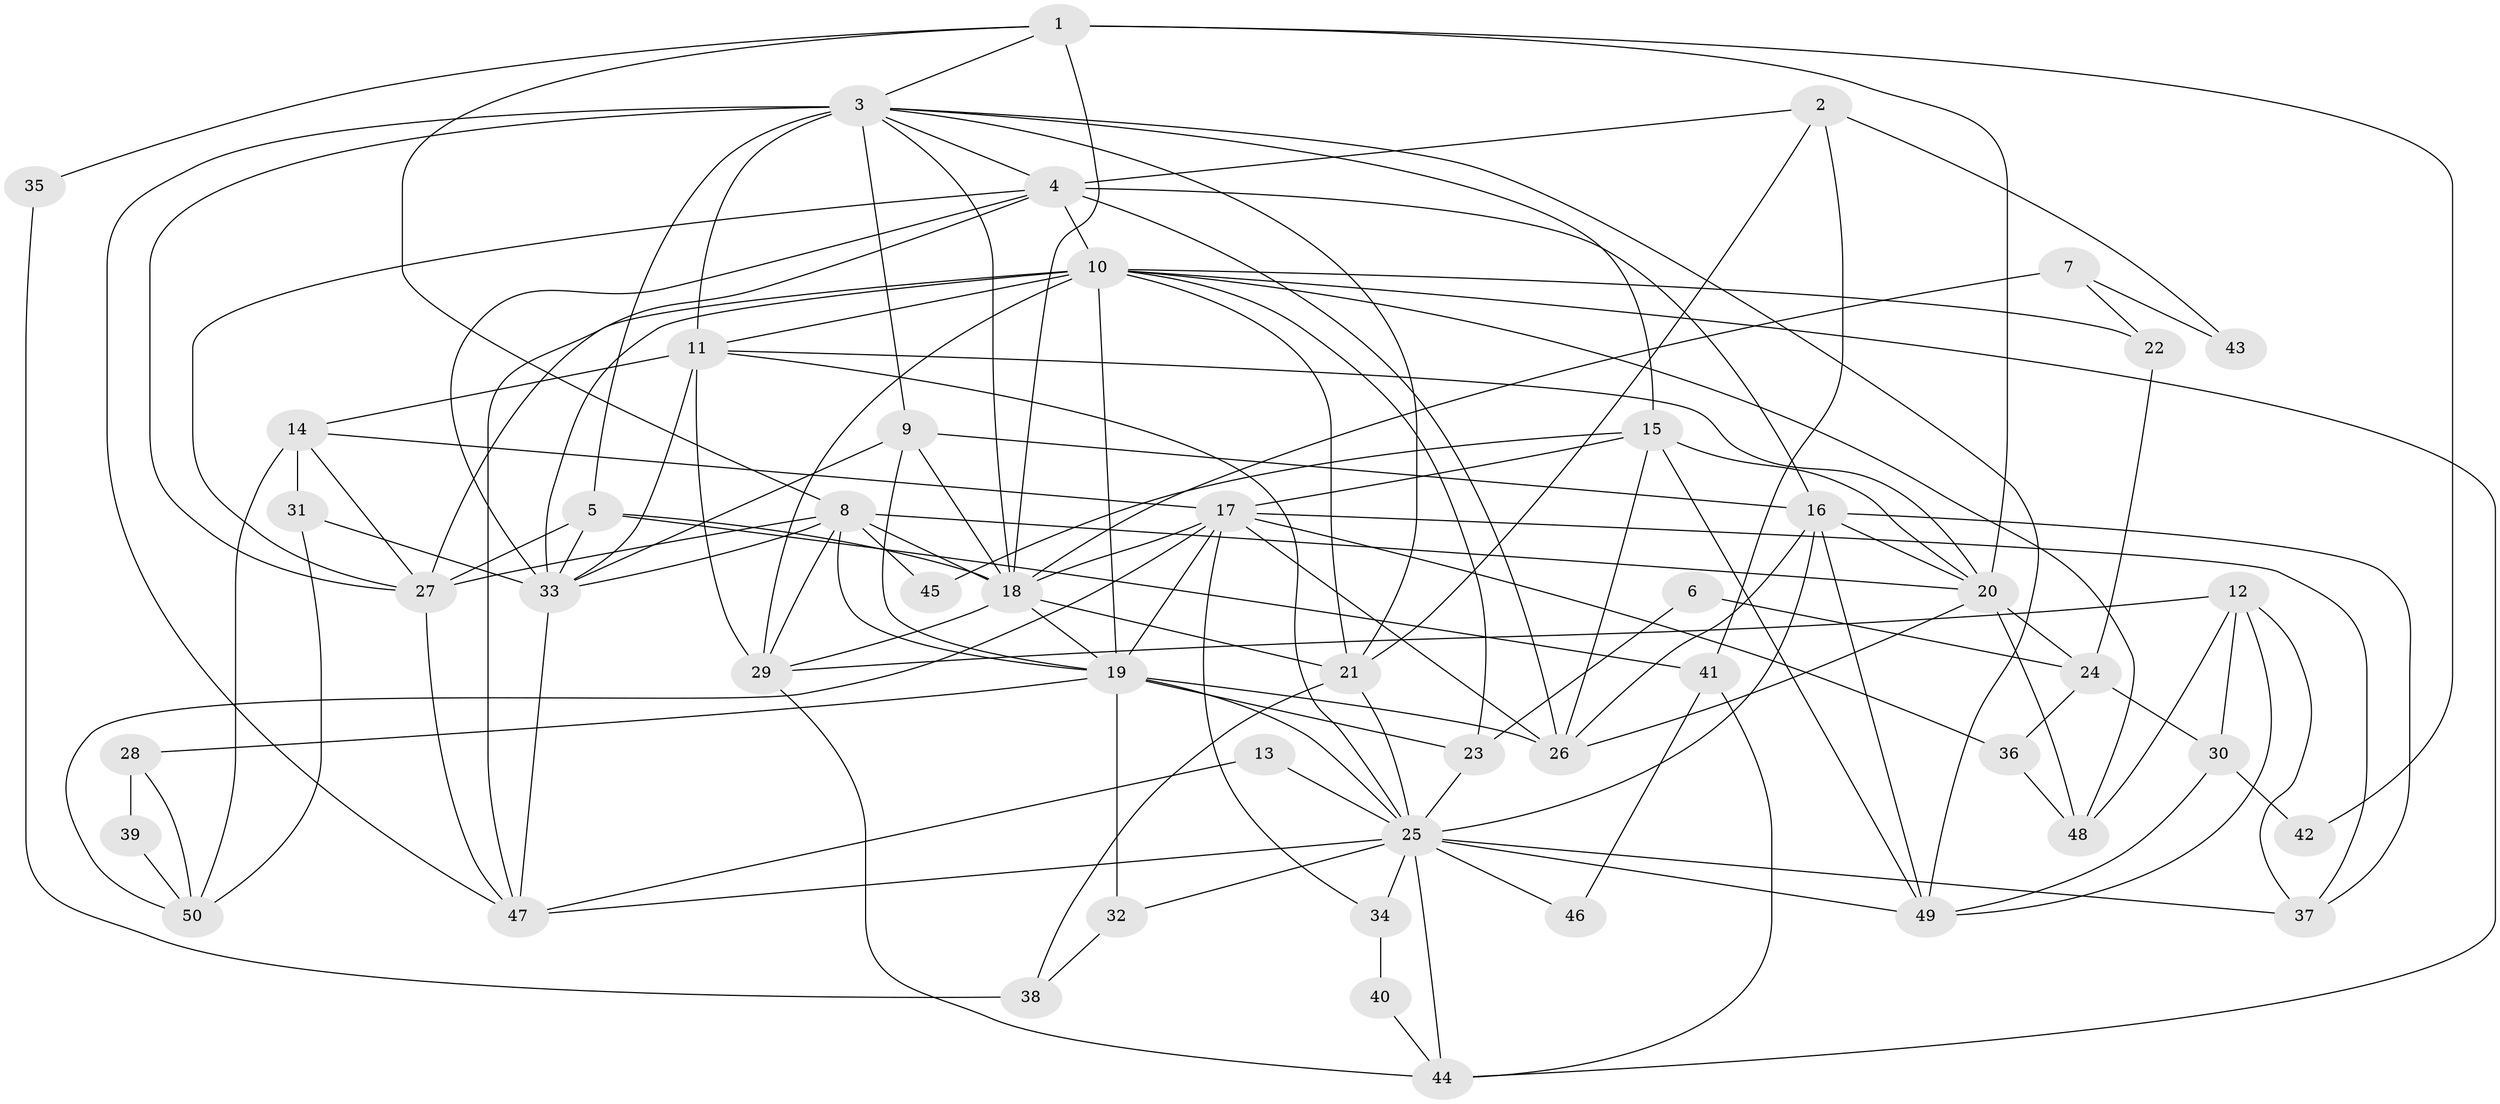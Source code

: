 // original degree distribution, {6: 0.11, 4: 0.27, 3: 0.25, 2: 0.13, 5: 0.22, 7: 0.01, 8: 0.01}
// Generated by graph-tools (version 1.1) at 2025/50/03/04/25 22:50:47]
// undirected, 50 vertices, 130 edges
graph export_dot {
  node [color=gray90,style=filled];
  1;
  2;
  3;
  4;
  5;
  6;
  7;
  8;
  9;
  10;
  11;
  12;
  13;
  14;
  15;
  16;
  17;
  18;
  19;
  20;
  21;
  22;
  23;
  24;
  25;
  26;
  27;
  28;
  29;
  30;
  31;
  32;
  33;
  34;
  35;
  36;
  37;
  38;
  39;
  40;
  41;
  42;
  43;
  44;
  45;
  46;
  47;
  48;
  49;
  50;
  1 -- 3 [weight=1.0];
  1 -- 8 [weight=1.0];
  1 -- 18 [weight=1.0];
  1 -- 20 [weight=1.0];
  1 -- 35 [weight=1.0];
  1 -- 42 [weight=1.0];
  2 -- 4 [weight=1.0];
  2 -- 21 [weight=1.0];
  2 -- 41 [weight=1.0];
  2 -- 43 [weight=1.0];
  3 -- 4 [weight=1.0];
  3 -- 5 [weight=1.0];
  3 -- 9 [weight=2.0];
  3 -- 11 [weight=1.0];
  3 -- 15 [weight=1.0];
  3 -- 18 [weight=1.0];
  3 -- 21 [weight=1.0];
  3 -- 27 [weight=1.0];
  3 -- 47 [weight=1.0];
  3 -- 49 [weight=1.0];
  4 -- 10 [weight=1.0];
  4 -- 16 [weight=1.0];
  4 -- 26 [weight=1.0];
  4 -- 27 [weight=1.0];
  4 -- 33 [weight=1.0];
  4 -- 47 [weight=1.0];
  5 -- 18 [weight=1.0];
  5 -- 27 [weight=2.0];
  5 -- 33 [weight=1.0];
  5 -- 41 [weight=1.0];
  6 -- 23 [weight=1.0];
  6 -- 24 [weight=1.0];
  7 -- 18 [weight=1.0];
  7 -- 22 [weight=1.0];
  7 -- 43 [weight=1.0];
  8 -- 18 [weight=1.0];
  8 -- 19 [weight=1.0];
  8 -- 20 [weight=1.0];
  8 -- 27 [weight=1.0];
  8 -- 29 [weight=1.0];
  8 -- 33 [weight=1.0];
  8 -- 45 [weight=1.0];
  9 -- 16 [weight=1.0];
  9 -- 18 [weight=2.0];
  9 -- 19 [weight=1.0];
  9 -- 33 [weight=1.0];
  10 -- 11 [weight=1.0];
  10 -- 19 [weight=1.0];
  10 -- 21 [weight=1.0];
  10 -- 22 [weight=1.0];
  10 -- 23 [weight=1.0];
  10 -- 27 [weight=1.0];
  10 -- 29 [weight=1.0];
  10 -- 33 [weight=3.0];
  10 -- 44 [weight=1.0];
  10 -- 48 [weight=1.0];
  11 -- 14 [weight=1.0];
  11 -- 20 [weight=1.0];
  11 -- 25 [weight=1.0];
  11 -- 29 [weight=3.0];
  11 -- 33 [weight=1.0];
  12 -- 29 [weight=1.0];
  12 -- 30 [weight=1.0];
  12 -- 37 [weight=1.0];
  12 -- 48 [weight=1.0];
  12 -- 49 [weight=1.0];
  13 -- 25 [weight=1.0];
  13 -- 47 [weight=1.0];
  14 -- 17 [weight=1.0];
  14 -- 27 [weight=1.0];
  14 -- 31 [weight=1.0];
  14 -- 50 [weight=1.0];
  15 -- 17 [weight=1.0];
  15 -- 20 [weight=2.0];
  15 -- 26 [weight=1.0];
  15 -- 45 [weight=1.0];
  15 -- 49 [weight=1.0];
  16 -- 20 [weight=1.0];
  16 -- 25 [weight=1.0];
  16 -- 26 [weight=2.0];
  16 -- 37 [weight=1.0];
  16 -- 49 [weight=1.0];
  17 -- 18 [weight=1.0];
  17 -- 19 [weight=1.0];
  17 -- 26 [weight=3.0];
  17 -- 34 [weight=1.0];
  17 -- 36 [weight=1.0];
  17 -- 37 [weight=1.0];
  17 -- 50 [weight=1.0];
  18 -- 19 [weight=1.0];
  18 -- 21 [weight=1.0];
  18 -- 29 [weight=1.0];
  19 -- 23 [weight=1.0];
  19 -- 25 [weight=1.0];
  19 -- 26 [weight=1.0];
  19 -- 28 [weight=1.0];
  19 -- 32 [weight=2.0];
  20 -- 24 [weight=1.0];
  20 -- 26 [weight=2.0];
  20 -- 48 [weight=1.0];
  21 -- 25 [weight=1.0];
  21 -- 38 [weight=1.0];
  22 -- 24 [weight=1.0];
  23 -- 25 [weight=1.0];
  24 -- 30 [weight=1.0];
  24 -- 36 [weight=1.0];
  25 -- 32 [weight=1.0];
  25 -- 34 [weight=1.0];
  25 -- 37 [weight=1.0];
  25 -- 44 [weight=1.0];
  25 -- 46 [weight=1.0];
  25 -- 47 [weight=1.0];
  25 -- 49 [weight=1.0];
  27 -- 47 [weight=1.0];
  28 -- 39 [weight=1.0];
  28 -- 50 [weight=1.0];
  29 -- 44 [weight=1.0];
  30 -- 42 [weight=1.0];
  30 -- 49 [weight=1.0];
  31 -- 33 [weight=1.0];
  31 -- 50 [weight=1.0];
  32 -- 38 [weight=1.0];
  33 -- 47 [weight=1.0];
  34 -- 40 [weight=1.0];
  35 -- 38 [weight=1.0];
  36 -- 48 [weight=1.0];
  39 -- 50 [weight=1.0];
  40 -- 44 [weight=1.0];
  41 -- 44 [weight=1.0];
  41 -- 46 [weight=1.0];
}
